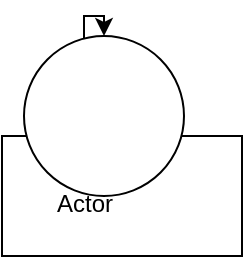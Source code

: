 <mxfile version="22.1.5" type="github">
  <diagram name="Stránka-1" id="951FYTE5dDydaC981Dtf">
    <mxGraphModel dx="1431" dy="748" grid="1" gridSize="10" guides="1" tooltips="1" connect="1" arrows="1" fold="1" page="1" pageScale="1" pageWidth="827" pageHeight="1169" math="0" shadow="0">
      <root>
        <mxCell id="0" />
        <mxCell id="1" parent="0" />
        <mxCell id="JmXJE_Q1yOTrepqEHo0f-1" value="" style="rounded=0;whiteSpace=wrap;html=1;" parent="1" vertex="1">
          <mxGeometry x="294" y="520" width="120" height="60" as="geometry" />
        </mxCell>
        <mxCell id="J4Ba_1ifq-t-_J1fq2xJ-2" value="" style="edgeStyle=orthogonalEdgeStyle;rounded=0;orthogonalLoop=1;jettySize=auto;html=1;" parent="1" source="JmXJE_Q1yOTrepqEHo0f-2" target="J4Ba_1ifq-t-_J1fq2xJ-1" edge="1">
          <mxGeometry relative="1" as="geometry" />
        </mxCell>
        <mxCell id="JmXJE_Q1yOTrepqEHo0f-2" value="Actor" style="shape=umlActor;verticalLabelPosition=bottom;verticalAlign=top;html=1;outlineConnect=0;" parent="1" vertex="1">
          <mxGeometry x="320" y="480" width="30" height="60" as="geometry" />
        </mxCell>
        <mxCell id="J4Ba_1ifq-t-_J1fq2xJ-1" value="" style="ellipse;whiteSpace=wrap;html=1;verticalAlign=top;" parent="1" vertex="1">
          <mxGeometry x="305" y="470" width="80" height="80" as="geometry" />
        </mxCell>
      </root>
    </mxGraphModel>
  </diagram>
</mxfile>
